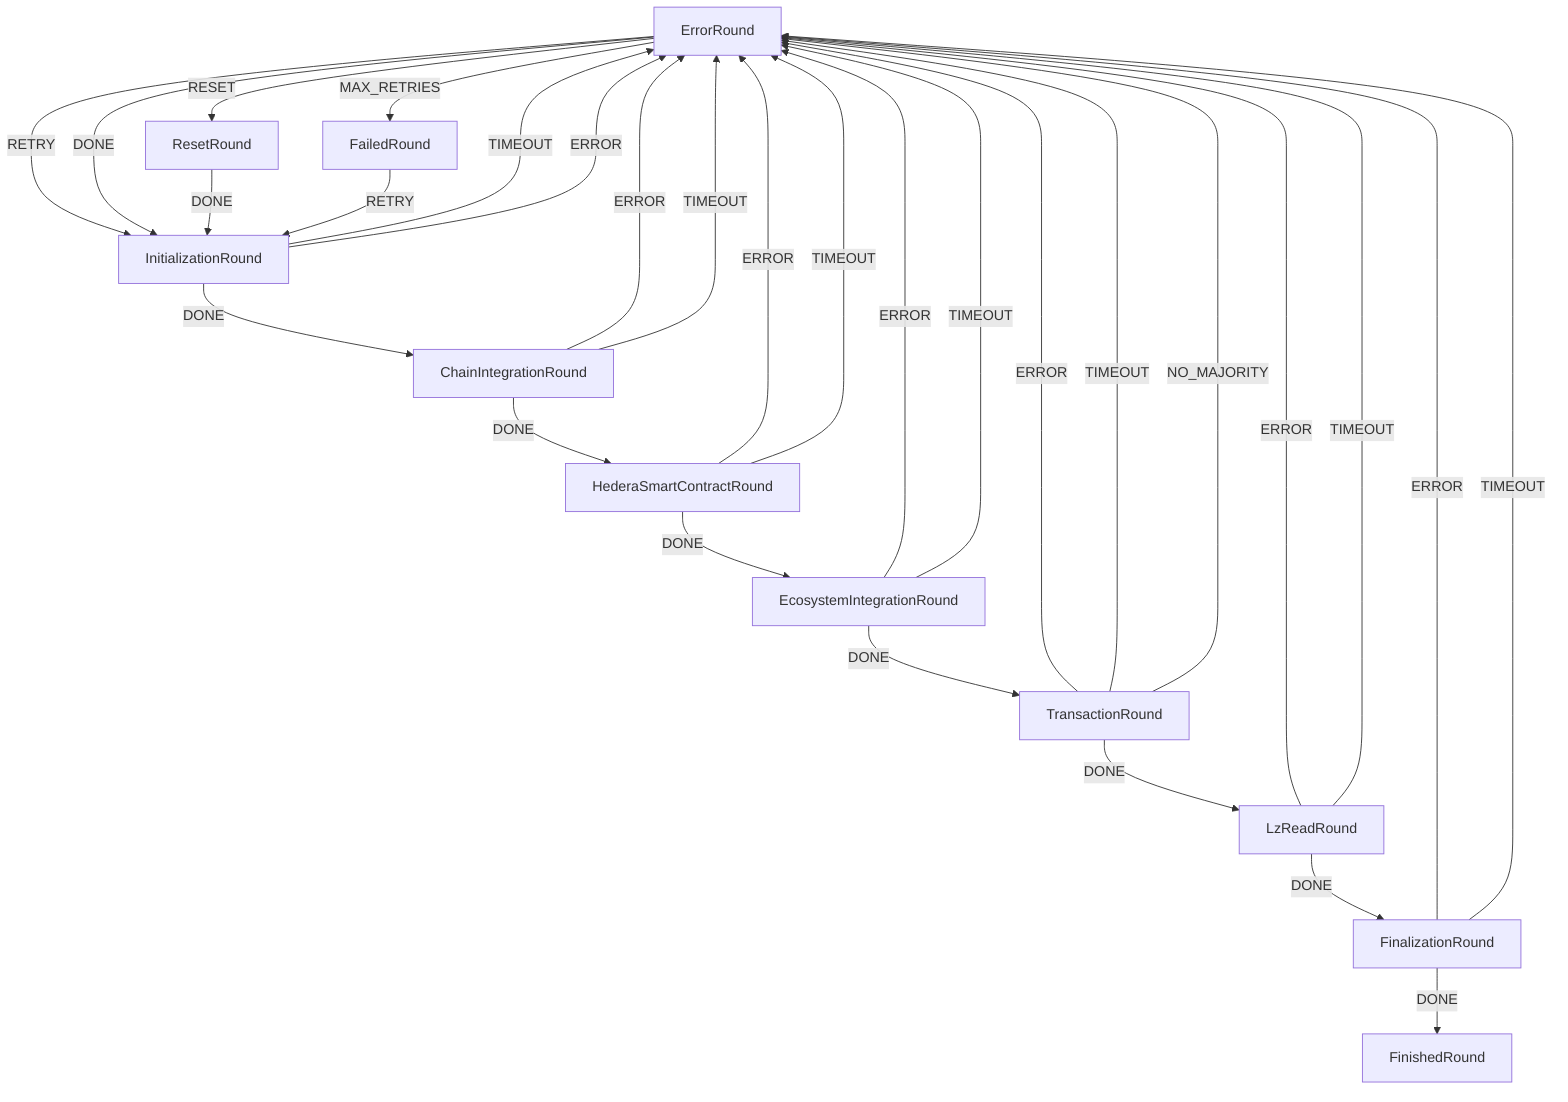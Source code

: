 graph TD
  ErrorRound
  EcosystemIntegrationRound
  FailedRound
  TransactionRound
  InitializationRound
  LzReadRound
  ErrorRound
  ChainIntegrationRound
  ResetRound
  FinishedRound
  HederaSmartContractRound
  FinalizationRound
  InitializationRound -->|DONE| ChainIntegrationRound
  InitializationRound -->|TIMEOUT| ErrorRound
  InitializationRound -->|ERROR| ErrorRound
  ChainIntegrationRound -->|DONE| HederaSmartContractRound
  ChainIntegrationRound -->|ERROR| ErrorRound
  ChainIntegrationRound -->|TIMEOUT| ErrorRound
  HederaSmartContractRound -->|DONE| EcosystemIntegrationRound
  HederaSmartContractRound -->|ERROR| ErrorRound
  HederaSmartContractRound -->|TIMEOUT| ErrorRound
  EcosystemIntegrationRound -->|DONE| TransactionRound
  EcosystemIntegrationRound -->|ERROR| ErrorRound
  EcosystemIntegrationRound -->|TIMEOUT| ErrorRound
  TransactionRound -->|DONE| LzReadRound
  TransactionRound -->|ERROR| ErrorRound
  TransactionRound -->|TIMEOUT| ErrorRound
  TransactionRound -->|NO_MAJORITY| ErrorRound
  LzReadRound -->|DONE| FinalizationRound
  LzReadRound -->|ERROR| ErrorRound
  LzReadRound -->|TIMEOUT| ErrorRound
  ErrorRound -->|RETRY| InitializationRound
  ErrorRound -->|MAX_RETRIES| FailedRound
  ErrorRound -->|RESET| ResetRound
  ErrorRound -->|DONE| InitializationRound
  ResetRound -->|DONE| InitializationRound
  FinalizationRound -->|DONE| FinishedRound
  FinalizationRound -->|ERROR| ErrorRound
  FinalizationRound -->|TIMEOUT| ErrorRound
  FailedRound -->|RETRY| InitializationRound